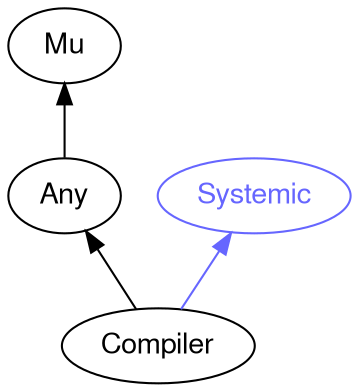 digraph "raku-type-graph" {
    rankdir=BT;
    splines=polyline;
    overlap=false;

    graph [truecolor=true bgcolor="#FFFFFF"];
    // Types
    "Compiler" [color="#000000", fontcolor="#000000", href="/type/Compiler", fontname="FreeSans"];
    "Mu" [color="#000000", fontcolor="#000000", href="/type/Mu", fontname="FreeSans"];
    "Any" [color="#000000", fontcolor="#000000", href="/type/Any", fontname="FreeSans"];
    "Systemic" [color="#6666FF", fontcolor="#6666FF", href="/type/Systemic", fontname="FreeSans"];

    // Superclasses
    "Compiler" -> "Any" [color="#000000"];
    "Any" -> "Mu" [color="#000000"];

    // Roles
    "Compiler" -> "Systemic" [color="#6666FF"];
}
